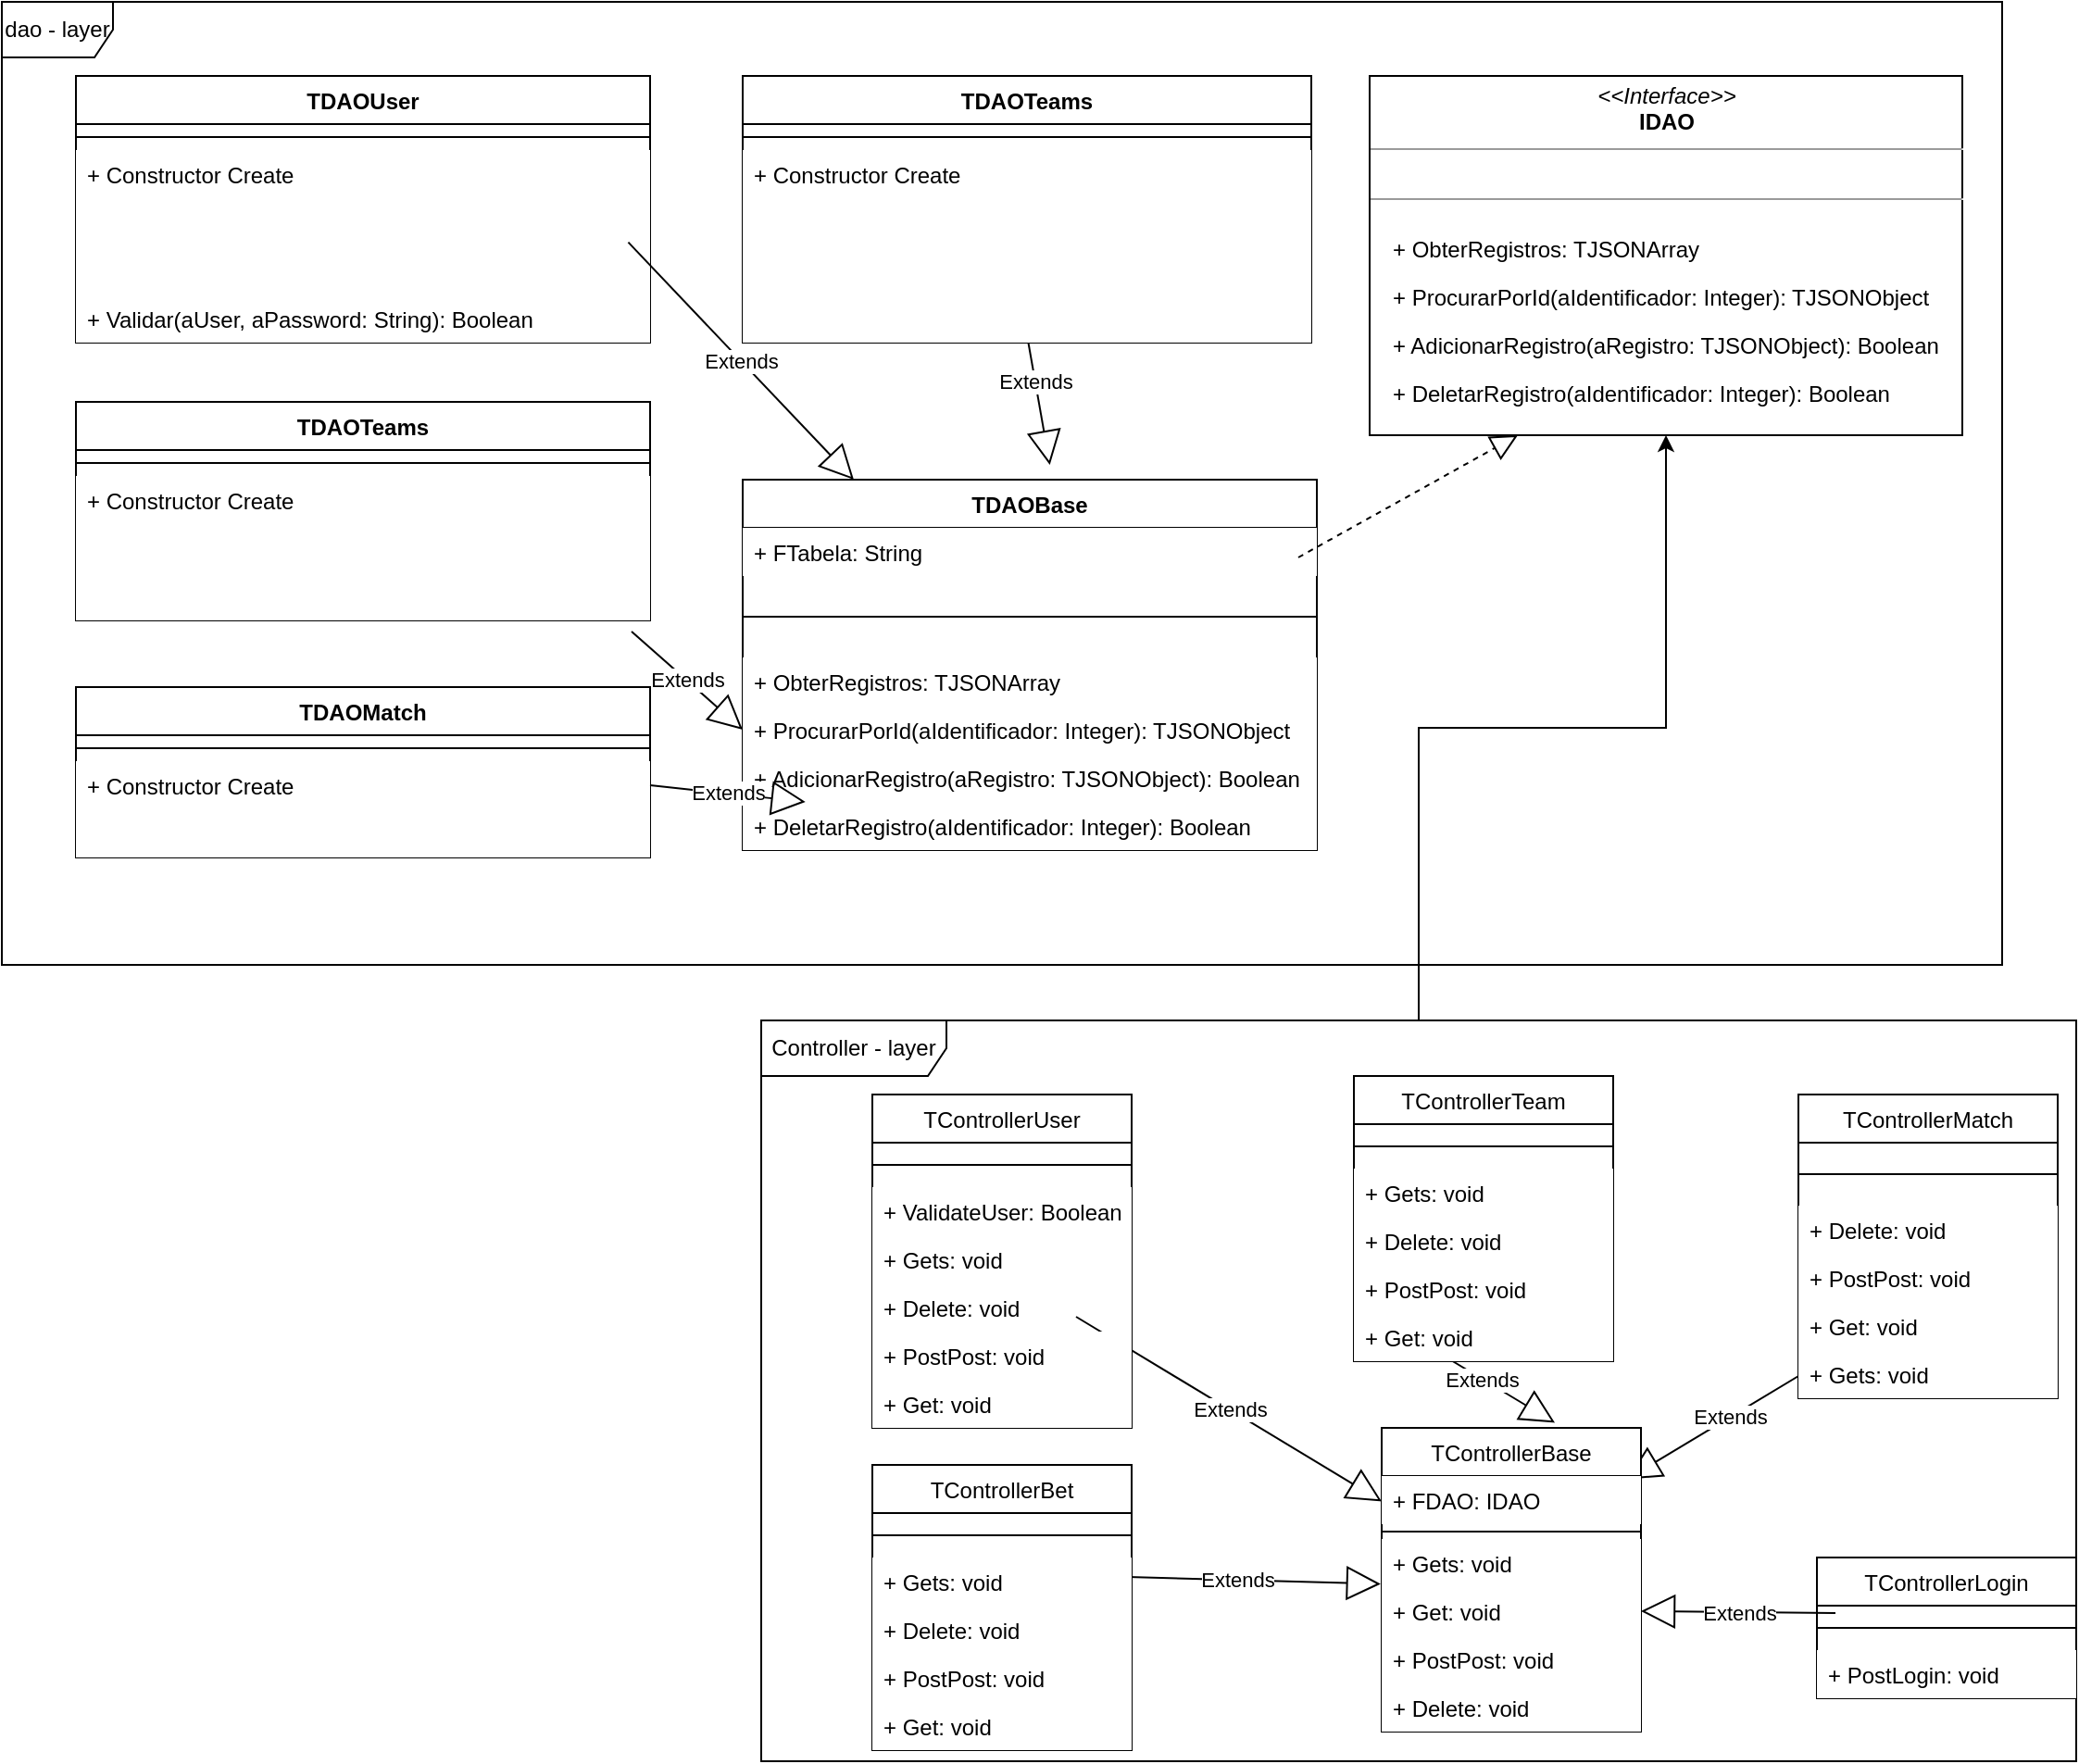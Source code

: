<mxfile version="20.8.20" type="device"><diagram name="Página-1" id="R33q4bfliVnX9S0uF5EJ"><mxGraphModel dx="-520" dy="1057" grid="1" gridSize="10" guides="1" tooltips="1" connect="1" arrows="1" fold="1" page="1" pageScale="1" pageWidth="827" pageHeight="1169" math="0" shadow="0"><root><mxCell id="0"/><mxCell id="1" parent="0"/><mxCell id="jGUVnjohcbehVN-JoTiz-1" value="dao - layer" style="shape=umlFrame;whiteSpace=wrap;html=1;pointerEvents=0;" parent="1" vertex="1"><mxGeometry x="2120" y="60" width="1080" height="520" as="geometry"/></mxCell><mxCell id="jGUVnjohcbehVN-JoTiz-2" value="TDAOUser" style="swimlane;fontStyle=1;align=center;verticalAlign=top;childLayout=stackLayout;horizontal=1;startSize=26;horizontalStack=0;resizeParent=1;resizeParentMax=0;resizeLast=0;collapsible=1;marginBottom=0;gradientColor=none;fillColor=default;" parent="1" vertex="1"><mxGeometry x="2160" y="100" width="310" height="144" as="geometry"><mxRectangle x="2160" y="90" width="100" height="30" as="alternateBounds"/></mxGeometry></mxCell><mxCell id="jGUVnjohcbehVN-JoTiz-4" value="" style="line;strokeWidth=1;align=left;verticalAlign=middle;spacingTop=-1;spacingLeft=3;spacingRight=3;rotatable=0;labelPosition=right;points=[];portConstraint=eastwest;strokeColor=default;" parent="jGUVnjohcbehVN-JoTiz-2" vertex="1"><mxGeometry y="26" width="310" height="14" as="geometry"/></mxCell><mxCell id="jGUVnjohcbehVN-JoTiz-6" value="+ Constructor Create" style="text;strokeColor=none;fillColor=default;align=left;verticalAlign=top;spacingLeft=4;spacingRight=4;overflow=hidden;rotatable=0;points=[[0,0.5],[1,0.5]];portConstraint=eastwest;" parent="jGUVnjohcbehVN-JoTiz-2" vertex="1"><mxGeometry y="40" width="310" height="26" as="geometry"/></mxCell><mxCell id="jGUVnjohcbehVN-JoTiz-7" value="" style="text;strokeColor=none;fillColor=default;align=left;verticalAlign=top;spacingLeft=4;spacingRight=4;overflow=hidden;rotatable=0;points=[[0,0.5],[1,0.5]];portConstraint=eastwest;" parent="jGUVnjohcbehVN-JoTiz-2" vertex="1"><mxGeometry y="66" width="310" height="26" as="geometry"/></mxCell><mxCell id="jGUVnjohcbehVN-JoTiz-8" value="" style="text;strokeColor=none;fillColor=default;align=left;verticalAlign=top;spacingLeft=4;spacingRight=4;overflow=hidden;rotatable=0;points=[[0,0.5],[1,0.5]];portConstraint=eastwest;" parent="jGUVnjohcbehVN-JoTiz-2" vertex="1"><mxGeometry y="92" width="310" height="26" as="geometry"/></mxCell><mxCell id="jGUVnjohcbehVN-JoTiz-9" value="+ Validar(aUser, aPassword: String): Boolean" style="text;strokeColor=none;fillColor=default;align=left;verticalAlign=top;spacingLeft=4;spacingRight=4;overflow=hidden;rotatable=0;points=[[0,0.5],[1,0.5]];portConstraint=eastwest;" parent="jGUVnjohcbehVN-JoTiz-2" vertex="1"><mxGeometry y="118" width="310" height="26" as="geometry"/></mxCell><mxCell id="jGUVnjohcbehVN-JoTiz-10" value="TDAOTeams" style="swimlane;fontStyle=1;align=center;verticalAlign=top;childLayout=stackLayout;horizontal=1;startSize=26;horizontalStack=0;resizeParent=1;resizeParentMax=0;resizeLast=0;collapsible=1;marginBottom=0;" parent="1" vertex="1"><mxGeometry x="2160" y="276" width="310" height="118" as="geometry"/></mxCell><mxCell id="jGUVnjohcbehVN-JoTiz-11" value="" style="line;strokeWidth=1;fillColor=none;align=left;verticalAlign=middle;spacingTop=-1;spacingLeft=3;spacingRight=3;rotatable=0;labelPosition=right;points=[];portConstraint=eastwest;strokeColor=inherit;" parent="jGUVnjohcbehVN-JoTiz-10" vertex="1"><mxGeometry y="26" width="310" height="14" as="geometry"/></mxCell><mxCell id="jGUVnjohcbehVN-JoTiz-13" value="+ Constructor Create" style="text;strokeColor=none;fillColor=default;align=left;verticalAlign=top;spacingLeft=4;spacingRight=4;overflow=hidden;rotatable=0;points=[[0,0.5],[1,0.5]];portConstraint=eastwest;" parent="jGUVnjohcbehVN-JoTiz-10" vertex="1"><mxGeometry y="40" width="310" height="26" as="geometry"/></mxCell><mxCell id="jGUVnjohcbehVN-JoTiz-14" value="" style="text;strokeColor=none;fillColor=default;align=left;verticalAlign=top;spacingLeft=4;spacingRight=4;overflow=hidden;rotatable=0;points=[[0,0.5],[1,0.5]];portConstraint=eastwest;" parent="jGUVnjohcbehVN-JoTiz-10" vertex="1"><mxGeometry y="66" width="310" height="26" as="geometry"/></mxCell><mxCell id="jGUVnjohcbehVN-JoTiz-88" value="Extends" style="endArrow=block;endSize=16;endFill=0;html=1;rounded=0;entryX=0;entryY=0.5;entryDx=0;entryDy=0;" parent="jGUVnjohcbehVN-JoTiz-10" target="jGUVnjohcbehVN-JoTiz-78" edge="1"><mxGeometry width="160" relative="1" as="geometry"><mxPoint x="300" y="124" as="sourcePoint"/><mxPoint x="460" y="124" as="targetPoint"/></mxGeometry></mxCell><mxCell id="jGUVnjohcbehVN-JoTiz-15" value="" style="text;strokeColor=none;fillColor=default;align=left;verticalAlign=top;spacingLeft=4;spacingRight=4;overflow=hidden;rotatable=0;points=[[0,0.5],[1,0.5]];portConstraint=eastwest;" parent="jGUVnjohcbehVN-JoTiz-10" vertex="1"><mxGeometry y="92" width="310" height="26" as="geometry"/></mxCell><mxCell id="jGUVnjohcbehVN-JoTiz-17" value="TDAOMatch" style="swimlane;fontStyle=1;align=center;verticalAlign=top;childLayout=stackLayout;horizontal=1;startSize=26;horizontalStack=0;resizeParent=1;resizeParentMax=0;resizeLast=0;collapsible=1;marginBottom=0;" parent="1" vertex="1"><mxGeometry x="2160" y="430" width="310" height="92" as="geometry"/></mxCell><mxCell id="jGUVnjohcbehVN-JoTiz-18" value="" style="line;strokeWidth=1;fillColor=none;align=left;verticalAlign=middle;spacingTop=-1;spacingLeft=3;spacingRight=3;rotatable=0;labelPosition=right;points=[];portConstraint=eastwest;strokeColor=inherit;" parent="jGUVnjohcbehVN-JoTiz-17" vertex="1"><mxGeometry y="26" width="310" height="14" as="geometry"/></mxCell><mxCell id="jGUVnjohcbehVN-JoTiz-20" value="+ Constructor Create" style="text;strokeColor=none;fillColor=default;align=left;verticalAlign=top;spacingLeft=4;spacingRight=4;overflow=hidden;rotatable=0;points=[[0,0.5],[1,0.5]];portConstraint=eastwest;" parent="jGUVnjohcbehVN-JoTiz-17" vertex="1"><mxGeometry y="40" width="310" height="26" as="geometry"/></mxCell><mxCell id="jGUVnjohcbehVN-JoTiz-21" value="" style="text;strokeColor=none;fillColor=default;align=left;verticalAlign=top;spacingLeft=4;spacingRight=4;overflow=hidden;rotatable=0;points=[[0,0.5],[1,0.5]];portConstraint=eastwest;" parent="jGUVnjohcbehVN-JoTiz-17" vertex="1"><mxGeometry y="66" width="310" height="26" as="geometry"/></mxCell><mxCell id="jGUVnjohcbehVN-JoTiz-24" value="TDAOTeams" style="swimlane;fontStyle=1;align=center;verticalAlign=top;childLayout=stackLayout;horizontal=1;startSize=26;horizontalStack=0;resizeParent=1;resizeParentMax=0;resizeLast=0;collapsible=1;marginBottom=0;" parent="1" vertex="1"><mxGeometry x="2520" y="100" width="307" height="144" as="geometry"/></mxCell><mxCell id="jGUVnjohcbehVN-JoTiz-25" value="" style="line;strokeWidth=1;fillColor=none;align=left;verticalAlign=middle;spacingTop=-1;spacingLeft=3;spacingRight=3;rotatable=0;labelPosition=right;points=[];portConstraint=eastwest;strokeColor=inherit;" parent="jGUVnjohcbehVN-JoTiz-24" vertex="1"><mxGeometry y="26" width="307" height="14" as="geometry"/></mxCell><mxCell id="jGUVnjohcbehVN-JoTiz-26" value="+ Constructor Create" style="text;strokeColor=none;fillColor=default;align=left;verticalAlign=top;spacingLeft=4;spacingRight=4;overflow=hidden;rotatable=0;points=[[0,0.5],[1,0.5]];portConstraint=eastwest;" parent="jGUVnjohcbehVN-JoTiz-24" vertex="1"><mxGeometry y="40" width="307" height="26" as="geometry"/></mxCell><mxCell id="jGUVnjohcbehVN-JoTiz-27" value="" style="text;strokeColor=none;fillColor=default;align=left;verticalAlign=top;spacingLeft=4;spacingRight=4;overflow=hidden;rotatable=0;points=[[0,0.5],[1,0.5]];portConstraint=eastwest;" parent="jGUVnjohcbehVN-JoTiz-24" vertex="1"><mxGeometry y="66" width="307" height="26" as="geometry"/></mxCell><mxCell id="jGUVnjohcbehVN-JoTiz-28" value="" style="text;strokeColor=none;fillColor=default;align=left;verticalAlign=top;spacingLeft=4;spacingRight=4;overflow=hidden;rotatable=0;points=[[0,0.5],[1,0.5]];portConstraint=eastwest;" parent="jGUVnjohcbehVN-JoTiz-24" vertex="1"><mxGeometry y="92" width="307" height="26" as="geometry"/></mxCell><mxCell id="jGUVnjohcbehVN-JoTiz-86" value="Extends" style="endArrow=block;endSize=16;endFill=0;html=1;rounded=0;entryX=0.535;entryY=-0.04;entryDx=0;entryDy=0;entryPerimeter=0;" parent="jGUVnjohcbehVN-JoTiz-24" target="jGUVnjohcbehVN-JoTiz-75" edge="1"><mxGeometry width="160" relative="1" as="geometry"><mxPoint x="150" y="120" as="sourcePoint"/><mxPoint x="310" y="120" as="targetPoint"/></mxGeometry></mxCell><mxCell id="jGUVnjohcbehVN-JoTiz-29" value="" style="text;strokeColor=none;fillColor=default;align=left;verticalAlign=top;spacingLeft=4;spacingRight=4;overflow=hidden;rotatable=0;points=[[0,0.5],[1,0.5]];portConstraint=eastwest;" parent="jGUVnjohcbehVN-JoTiz-24" vertex="1"><mxGeometry y="118" width="307" height="26" as="geometry"/></mxCell><mxCell id="jGUVnjohcbehVN-JoTiz-31" value="&lt;p style=&quot;margin:0px;margin-top:4px;text-align:center;&quot;&gt;&lt;i&gt;&amp;lt;&amp;lt;Interface&amp;gt;&amp;gt;&lt;/i&gt;&lt;br&gt;&lt;b&gt;IDAO&lt;/b&gt;&lt;/p&gt;&lt;hr size=&quot;1&quot;&gt;&lt;p style=&quot;margin:0px;margin-left:4px;&quot;&gt;&lt;br&gt;&lt;/p&gt;&lt;hr size=&quot;1&quot;&gt;&lt;p style=&quot;margin:0px;margin-left:4px;&quot;&gt;&lt;br&gt;&lt;/p&gt;" style="verticalAlign=top;align=left;overflow=fill;fontSize=12;fontFamily=Helvetica;html=1;" parent="1" vertex="1"><mxGeometry x="2858.5" y="100" width="320" height="194" as="geometry"/></mxCell><mxCell id="jGUVnjohcbehVN-JoTiz-32" value="+ ObterRegistros: TJSONArray" style="text;strokeColor=none;fillColor=none;align=left;verticalAlign=top;spacingLeft=4;spacingRight=4;overflow=hidden;rotatable=0;points=[[0,0.5],[1,0.5]];portConstraint=eastwest;" parent="1" vertex="1"><mxGeometry x="2865" y="180" width="307" height="26" as="geometry"/></mxCell><mxCell id="jGUVnjohcbehVN-JoTiz-33" value="+ ProcurarPorId(aIdentificador: Integer): TJSONObject" style="text;strokeColor=none;fillColor=none;align=left;verticalAlign=top;spacingLeft=4;spacingRight=4;overflow=hidden;rotatable=0;points=[[0,0.5],[1,0.5]];portConstraint=eastwest;" parent="1" vertex="1"><mxGeometry x="2865" y="206" width="307" height="26" as="geometry"/></mxCell><mxCell id="jGUVnjohcbehVN-JoTiz-34" value="+ AdicionarRegistro(aRegistro: TJSONObject): Boolean" style="text;strokeColor=none;fillColor=none;align=left;verticalAlign=top;spacingLeft=4;spacingRight=4;overflow=hidden;rotatable=0;points=[[0,0.5],[1,0.5]];portConstraint=eastwest;" parent="1" vertex="1"><mxGeometry x="2865" y="232" width="307" height="26" as="geometry"/></mxCell><mxCell id="jGUVnjohcbehVN-JoTiz-35" value="+ DeletarRegistro(aIdentificador: Integer): Boolean" style="text;strokeColor=none;fillColor=none;align=left;verticalAlign=top;spacingLeft=4;spacingRight=4;overflow=hidden;rotatable=0;points=[[0,0.5],[1,0.5]];portConstraint=eastwest;" parent="1" vertex="1"><mxGeometry x="2865" y="258" width="307" height="26" as="geometry"/></mxCell><mxCell id="jGUVnjohcbehVN-JoTiz-73" style="edgeStyle=orthogonalEdgeStyle;rounded=0;orthogonalLoop=1;jettySize=auto;html=1;" parent="1" source="jGUVnjohcbehVN-JoTiz-43" target="jGUVnjohcbehVN-JoTiz-31" edge="1"><mxGeometry relative="1" as="geometry"/></mxCell><mxCell id="jGUVnjohcbehVN-JoTiz-43" value="Controller - layer" style="shape=umlFrame;whiteSpace=wrap;html=1;pointerEvents=0;strokeColor=default;fillColor=none;gradientColor=none;width=100;height=30;" parent="1" vertex="1"><mxGeometry x="2530" y="610" width="710" height="400" as="geometry"/></mxCell><mxCell id="jGUVnjohcbehVN-JoTiz-44" value="TControllerUser" style="swimlane;fontStyle=0;childLayout=stackLayout;horizontal=1;startSize=26;fillColor=default;horizontalStack=0;resizeParent=1;resizeParentMax=0;resizeLast=0;collapsible=1;marginBottom=0;strokeColor=default;" parent="1" vertex="1"><mxGeometry x="2590" y="650" width="140" height="180" as="geometry"/></mxCell><mxCell id="J_3pQXycc5PmNYIsD1lM-30" value="" style="line;strokeWidth=1;fillColor=none;align=left;verticalAlign=middle;spacingTop=-1;spacingLeft=3;spacingRight=3;rotatable=0;labelPosition=right;points=[];portConstraint=eastwest;strokeColor=inherit;" vertex="1" parent="jGUVnjohcbehVN-JoTiz-44"><mxGeometry y="26" width="140" height="24" as="geometry"/></mxCell><mxCell id="jGUVnjohcbehVN-JoTiz-45" value="+ ValidateUser: Boolean" style="text;strokeColor=none;fillColor=default;align=left;verticalAlign=top;spacingLeft=4;spacingRight=4;overflow=hidden;rotatable=0;points=[[0,0.5],[1,0.5]];portConstraint=eastwest;" parent="jGUVnjohcbehVN-JoTiz-44" vertex="1"><mxGeometry y="50" width="140" height="26" as="geometry"/></mxCell><mxCell id="J_3pQXycc5PmNYIsD1lM-22" value="+ Gets: void" style="text;strokeColor=none;fillColor=default;align=left;verticalAlign=top;spacingLeft=4;spacingRight=4;overflow=hidden;rotatable=0;points=[[0,0.5],[1,0.5]];portConstraint=eastwest;" vertex="1" parent="jGUVnjohcbehVN-JoTiz-44"><mxGeometry y="76" width="140" height="26" as="geometry"/></mxCell><mxCell id="J_3pQXycc5PmNYIsD1lM-25" value="+ Delete: void" style="text;strokeColor=none;fillColor=default;align=left;verticalAlign=top;spacingLeft=4;spacingRight=4;overflow=hidden;rotatable=0;points=[[0,0.5],[1,0.5]];portConstraint=eastwest;" vertex="1" parent="jGUVnjohcbehVN-JoTiz-44"><mxGeometry y="102" width="140" height="26" as="geometry"/></mxCell><mxCell id="J_3pQXycc5PmNYIsD1lM-35" value="Extends" style="endArrow=block;endSize=16;endFill=0;html=1;rounded=0;" edge="1" parent="jGUVnjohcbehVN-JoTiz-44" target="J_3pQXycc5PmNYIsD1lM-1"><mxGeometry width="160" relative="1" as="geometry"><mxPoint x="110" y="120" as="sourcePoint"/><mxPoint x="270" y="120" as="targetPoint"/></mxGeometry></mxCell><mxCell id="J_3pQXycc5PmNYIsD1lM-24" value="+ PostPost: void" style="text;strokeColor=none;fillColor=default;align=left;verticalAlign=top;spacingLeft=4;spacingRight=4;overflow=hidden;rotatable=0;points=[[0,0.5],[1,0.5]];portConstraint=eastwest;" vertex="1" parent="jGUVnjohcbehVN-JoTiz-44"><mxGeometry y="128" width="140" height="26" as="geometry"/></mxCell><mxCell id="J_3pQXycc5PmNYIsD1lM-23" value="+ Get: void" style="text;strokeColor=none;fillColor=default;align=left;verticalAlign=top;spacingLeft=4;spacingRight=4;overflow=hidden;rotatable=0;points=[[0,0.5],[1,0.5]];portConstraint=eastwest;" vertex="1" parent="jGUVnjohcbehVN-JoTiz-44"><mxGeometry y="154" width="140" height="26" as="geometry"/></mxCell><mxCell id="jGUVnjohcbehVN-JoTiz-51" value="TControllerBet" style="swimlane;fontStyle=0;childLayout=stackLayout;horizontal=1;startSize=26;fillColor=default;horizontalStack=0;resizeParent=1;resizeParentMax=0;resizeLast=0;collapsible=1;marginBottom=0;strokeColor=default;" parent="1" vertex="1"><mxGeometry x="2590" y="850" width="140" height="154" as="geometry"/></mxCell><mxCell id="J_3pQXycc5PmNYIsD1lM-31" value="" style="line;strokeWidth=1;fillColor=none;align=left;verticalAlign=middle;spacingTop=-1;spacingLeft=3;spacingRight=3;rotatable=0;labelPosition=right;points=[];portConstraint=eastwest;strokeColor=inherit;" vertex="1" parent="jGUVnjohcbehVN-JoTiz-51"><mxGeometry y="26" width="140" height="24" as="geometry"/></mxCell><mxCell id="J_3pQXycc5PmNYIsD1lM-36" value="Extends" style="endArrow=block;endSize=16;endFill=0;html=1;rounded=0;entryX=-0.004;entryY=0.934;entryDx=0;entryDy=0;entryPerimeter=0;" edge="1" parent="jGUVnjohcbehVN-JoTiz-51" target="J_3pQXycc5PmNYIsD1lM-2"><mxGeometry width="160" relative="1" as="geometry"><mxPoint x="120" y="60" as="sourcePoint"/><mxPoint x="280" y="60" as="targetPoint"/></mxGeometry></mxCell><mxCell id="J_3pQXycc5PmNYIsD1lM-26" value="+ Gets: void" style="text;strokeColor=none;fillColor=default;align=left;verticalAlign=top;spacingLeft=4;spacingRight=4;overflow=hidden;rotatable=0;points=[[0,0.5],[1,0.5]];portConstraint=eastwest;" vertex="1" parent="jGUVnjohcbehVN-JoTiz-51"><mxGeometry y="50" width="140" height="26" as="geometry"/></mxCell><mxCell id="J_3pQXycc5PmNYIsD1lM-29" value="+ Delete: void" style="text;strokeColor=none;fillColor=default;align=left;verticalAlign=top;spacingLeft=4;spacingRight=4;overflow=hidden;rotatable=0;points=[[0,0.5],[1,0.5]];portConstraint=eastwest;" vertex="1" parent="jGUVnjohcbehVN-JoTiz-51"><mxGeometry y="76" width="140" height="26" as="geometry"/></mxCell><mxCell id="J_3pQXycc5PmNYIsD1lM-28" value="+ PostPost: void" style="text;strokeColor=none;fillColor=default;align=left;verticalAlign=top;spacingLeft=4;spacingRight=4;overflow=hidden;rotatable=0;points=[[0,0.5],[1,0.5]];portConstraint=eastwest;" vertex="1" parent="jGUVnjohcbehVN-JoTiz-51"><mxGeometry y="102" width="140" height="26" as="geometry"/></mxCell><mxCell id="J_3pQXycc5PmNYIsD1lM-27" value="+ Get: void" style="text;strokeColor=none;fillColor=default;align=left;verticalAlign=top;spacingLeft=4;spacingRight=4;overflow=hidden;rotatable=0;points=[[0,0.5],[1,0.5]];portConstraint=eastwest;" vertex="1" parent="jGUVnjohcbehVN-JoTiz-51"><mxGeometry y="128" width="140" height="26" as="geometry"/></mxCell><mxCell id="jGUVnjohcbehVN-JoTiz-57" value="TControllerTeam" style="swimlane;fontStyle=0;childLayout=stackLayout;horizontal=1;startSize=26;fillColor=default;horizontalStack=0;resizeParent=1;resizeParentMax=0;resizeLast=0;collapsible=1;marginBottom=0;strokeColor=default;" parent="1" vertex="1"><mxGeometry x="2850" y="640" width="140" height="154" as="geometry"/></mxCell><mxCell id="J_3pQXycc5PmNYIsD1lM-32" value="" style="line;strokeWidth=1;fillColor=none;align=left;verticalAlign=middle;spacingTop=-1;spacingLeft=3;spacingRight=3;rotatable=0;labelPosition=right;points=[];portConstraint=eastwest;strokeColor=inherit;" vertex="1" parent="jGUVnjohcbehVN-JoTiz-57"><mxGeometry y="26" width="140" height="24" as="geometry"/></mxCell><mxCell id="J_3pQXycc5PmNYIsD1lM-18" value="+ Gets: void" style="text;strokeColor=none;fillColor=default;align=left;verticalAlign=top;spacingLeft=4;spacingRight=4;overflow=hidden;rotatable=0;points=[[0,0.5],[1,0.5]];portConstraint=eastwest;" vertex="1" parent="jGUVnjohcbehVN-JoTiz-57"><mxGeometry y="50" width="140" height="26" as="geometry"/></mxCell><mxCell id="J_3pQXycc5PmNYIsD1lM-21" value="+ Delete: void" style="text;strokeColor=none;fillColor=default;align=left;verticalAlign=top;spacingLeft=4;spacingRight=4;overflow=hidden;rotatable=0;points=[[0,0.5],[1,0.5]];portConstraint=eastwest;" vertex="1" parent="jGUVnjohcbehVN-JoTiz-57"><mxGeometry y="76" width="140" height="26" as="geometry"/></mxCell><mxCell id="J_3pQXycc5PmNYIsD1lM-20" value="+ PostPost: void" style="text;strokeColor=none;fillColor=default;align=left;verticalAlign=top;spacingLeft=4;spacingRight=4;overflow=hidden;rotatable=0;points=[[0,0.5],[1,0.5]];portConstraint=eastwest;" vertex="1" parent="jGUVnjohcbehVN-JoTiz-57"><mxGeometry y="102" width="140" height="26" as="geometry"/></mxCell><mxCell id="J_3pQXycc5PmNYIsD1lM-38" value="Extends" style="endArrow=block;endSize=16;endFill=0;html=1;rounded=0;entryX=0.668;entryY=-0.017;entryDx=0;entryDy=0;entryPerimeter=0;" edge="1" parent="jGUVnjohcbehVN-JoTiz-57" target="J_3pQXycc5PmNYIsD1lM-1"><mxGeometry width="160" relative="1" as="geometry"><mxPoint x="30" y="140" as="sourcePoint"/><mxPoint x="190" y="140" as="targetPoint"/></mxGeometry></mxCell><mxCell id="J_3pQXycc5PmNYIsD1lM-19" value="+ Get: void" style="text;strokeColor=none;fillColor=default;align=left;verticalAlign=top;spacingLeft=4;spacingRight=4;overflow=hidden;rotatable=0;points=[[0,0.5],[1,0.5]];portConstraint=eastwest;" vertex="1" parent="jGUVnjohcbehVN-JoTiz-57"><mxGeometry y="128" width="140" height="26" as="geometry"/></mxCell><mxCell id="jGUVnjohcbehVN-JoTiz-62" value="TControllerMatch" style="swimlane;fontStyle=0;childLayout=stackLayout;horizontal=1;startSize=26;fillColor=default;horizontalStack=0;resizeParent=1;resizeParentMax=0;resizeLast=0;collapsible=1;marginBottom=0;strokeColor=default;" parent="1" vertex="1"><mxGeometry x="3090" y="650" width="140" height="164" as="geometry"/></mxCell><mxCell id="J_3pQXycc5PmNYIsD1lM-33" value="" style="line;strokeWidth=1;fillColor=none;align=left;verticalAlign=middle;spacingTop=-1;spacingLeft=3;spacingRight=3;rotatable=0;labelPosition=right;points=[];portConstraint=eastwest;strokeColor=inherit;" vertex="1" parent="jGUVnjohcbehVN-JoTiz-62"><mxGeometry y="26" width="140" height="34" as="geometry"/></mxCell><mxCell id="J_3pQXycc5PmNYIsD1lM-17" value="+ Delete: void" style="text;strokeColor=none;fillColor=default;align=left;verticalAlign=top;spacingLeft=4;spacingRight=4;overflow=hidden;rotatable=0;points=[[0,0.5],[1,0.5]];portConstraint=eastwest;" vertex="1" parent="jGUVnjohcbehVN-JoTiz-62"><mxGeometry y="60" width="140" height="26" as="geometry"/></mxCell><mxCell id="J_3pQXycc5PmNYIsD1lM-16" value="+ PostPost: void" style="text;strokeColor=none;fillColor=default;align=left;verticalAlign=top;spacingLeft=4;spacingRight=4;overflow=hidden;rotatable=0;points=[[0,0.5],[1,0.5]];portConstraint=eastwest;" vertex="1" parent="jGUVnjohcbehVN-JoTiz-62"><mxGeometry y="86" width="140" height="26" as="geometry"/></mxCell><mxCell id="J_3pQXycc5PmNYIsD1lM-15" value="+ Get: void" style="text;strokeColor=none;fillColor=default;align=left;verticalAlign=top;spacingLeft=4;spacingRight=4;overflow=hidden;rotatable=0;points=[[0,0.5],[1,0.5]];portConstraint=eastwest;" vertex="1" parent="jGUVnjohcbehVN-JoTiz-62"><mxGeometry y="112" width="140" height="26" as="geometry"/></mxCell><mxCell id="J_3pQXycc5PmNYIsD1lM-37" value="Extends" style="endArrow=block;endSize=16;endFill=0;html=1;rounded=0;entryX=0.945;entryY=0.07;entryDx=0;entryDy=0;entryPerimeter=0;" edge="1" parent="jGUVnjohcbehVN-JoTiz-62" target="J_3pQXycc5PmNYIsD1lM-12"><mxGeometry width="160" relative="1" as="geometry"><mxPoint x="20" y="140" as="sourcePoint"/><mxPoint x="180" y="140" as="targetPoint"/></mxGeometry></mxCell><mxCell id="J_3pQXycc5PmNYIsD1lM-14" value="+ Gets: void" style="text;strokeColor=none;fillColor=default;align=left;verticalAlign=top;spacingLeft=4;spacingRight=4;overflow=hidden;rotatable=0;points=[[0,0.5],[1,0.5]];portConstraint=eastwest;" vertex="1" parent="jGUVnjohcbehVN-JoTiz-62"><mxGeometry y="138" width="140" height="26" as="geometry"/></mxCell><mxCell id="jGUVnjohcbehVN-JoTiz-68" value="TControllerLogin" style="swimlane;fontStyle=0;childLayout=stackLayout;horizontal=1;startSize=26;fillColor=default;horizontalStack=0;resizeParent=1;resizeParentMax=0;resizeLast=0;collapsible=1;marginBottom=0;strokeColor=default;" parent="1" vertex="1"><mxGeometry x="3100" y="900" width="140" height="76" as="geometry"/></mxCell><mxCell id="J_3pQXycc5PmNYIsD1lM-39" value="Extends" style="endArrow=block;endSize=16;endFill=0;html=1;rounded=0;entryX=1;entryY=0.5;entryDx=0;entryDy=0;" edge="1" parent="jGUVnjohcbehVN-JoTiz-68" target="J_3pQXycc5PmNYIsD1lM-3"><mxGeometry width="160" relative="1" as="geometry"><mxPoint x="10" y="30" as="sourcePoint"/><mxPoint x="170" y="30" as="targetPoint"/></mxGeometry></mxCell><mxCell id="J_3pQXycc5PmNYIsD1lM-34" value="" style="line;strokeWidth=1;fillColor=none;align=left;verticalAlign=middle;spacingTop=-1;spacingLeft=3;spacingRight=3;rotatable=0;labelPosition=right;points=[];portConstraint=eastwest;strokeColor=inherit;" vertex="1" parent="jGUVnjohcbehVN-JoTiz-68"><mxGeometry y="26" width="140" height="24" as="geometry"/></mxCell><mxCell id="jGUVnjohcbehVN-JoTiz-71" value="+ PostLogin: void" style="text;strokeColor=none;fillColor=default;align=left;verticalAlign=top;spacingLeft=4;spacingRight=4;overflow=hidden;rotatable=0;points=[[0,0.5],[1,0.5]];portConstraint=eastwest;" parent="jGUVnjohcbehVN-JoTiz-68" vertex="1"><mxGeometry y="50" width="140" height="26" as="geometry"/></mxCell><mxCell id="jGUVnjohcbehVN-JoTiz-75" value="TDAOBase" style="swimlane;fontStyle=1;align=center;verticalAlign=top;childLayout=stackLayout;horizontal=1;startSize=26;horizontalStack=0;resizeParent=1;resizeParentMax=0;resizeLast=0;collapsible=1;marginBottom=0;gradientColor=none;fillColor=default;" parent="1" vertex="1"><mxGeometry x="2520" y="318" width="310" height="200" as="geometry"><mxRectangle x="2160" y="90" width="100" height="30" as="alternateBounds"/></mxGeometry></mxCell><mxCell id="jGUVnjohcbehVN-JoTiz-90" value="+ FTabela: String" style="text;strokeColor=none;fillColor=default;align=left;verticalAlign=top;spacingLeft=4;spacingRight=4;overflow=hidden;rotatable=0;points=[[0,0.5],[1,0.5]];portConstraint=eastwest;" parent="jGUVnjohcbehVN-JoTiz-75" vertex="1"><mxGeometry y="26" width="310" height="26" as="geometry"/></mxCell><mxCell id="J_3pQXycc5PmNYIsD1lM-40" value="" style="endArrow=block;dashed=1;endFill=0;endSize=12;html=1;rounded=0;entryX=0.25;entryY=1;entryDx=0;entryDy=0;" edge="1" parent="jGUVnjohcbehVN-JoTiz-75" target="jGUVnjohcbehVN-JoTiz-31"><mxGeometry width="160" relative="1" as="geometry"><mxPoint x="300" y="42" as="sourcePoint"/><mxPoint x="460" y="42" as="targetPoint"/></mxGeometry></mxCell><mxCell id="jGUVnjohcbehVN-JoTiz-76" value="" style="line;strokeWidth=1;align=left;verticalAlign=middle;spacingTop=-1;spacingLeft=3;spacingRight=3;rotatable=0;labelPosition=right;points=[];portConstraint=eastwest;strokeColor=default;" parent="jGUVnjohcbehVN-JoTiz-75" vertex="1"><mxGeometry y="52" width="310" height="44" as="geometry"/></mxCell><mxCell id="jGUVnjohcbehVN-JoTiz-77" value="+ ObterRegistros: TJSONArray" style="text;strokeColor=none;fillColor=default;align=left;verticalAlign=top;spacingLeft=4;spacingRight=4;overflow=hidden;rotatable=0;points=[[0,0.5],[1,0.5]];portConstraint=eastwest;" parent="jGUVnjohcbehVN-JoTiz-75" vertex="1"><mxGeometry y="96" width="310" height="26" as="geometry"/></mxCell><mxCell id="jGUVnjohcbehVN-JoTiz-78" value="+ ProcurarPorId(aIdentificador: Integer): TJSONObject" style="text;strokeColor=none;fillColor=default;align=left;verticalAlign=top;spacingLeft=4;spacingRight=4;overflow=hidden;rotatable=0;points=[[0,0.5],[1,0.5]];portConstraint=eastwest;" parent="jGUVnjohcbehVN-JoTiz-75" vertex="1"><mxGeometry y="122" width="310" height="26" as="geometry"/></mxCell><mxCell id="jGUVnjohcbehVN-JoTiz-79" value="+ AdicionarRegistro(aRegistro: TJSONObject): Boolean" style="text;strokeColor=none;fillColor=default;align=left;verticalAlign=top;spacingLeft=4;spacingRight=4;overflow=hidden;rotatable=0;points=[[0,0.5],[1,0.5]];portConstraint=eastwest;" parent="jGUVnjohcbehVN-JoTiz-75" vertex="1"><mxGeometry y="148" width="310" height="26" as="geometry"/></mxCell><mxCell id="jGUVnjohcbehVN-JoTiz-80" value="+ DeletarRegistro(aIdentificador: Integer): Boolean" style="text;strokeColor=none;fillColor=default;align=left;verticalAlign=top;spacingLeft=4;spacingRight=4;overflow=hidden;rotatable=0;points=[[0,0.5],[1,0.5]];portConstraint=eastwest;" parent="jGUVnjohcbehVN-JoTiz-75" vertex="1"><mxGeometry y="174" width="310" height="26" as="geometry"/></mxCell><mxCell id="jGUVnjohcbehVN-JoTiz-87" value="Extends" style="endArrow=block;endSize=16;endFill=0;html=1;rounded=0;exitX=0.962;exitY=-0.083;exitDx=0;exitDy=0;exitPerimeter=0;" parent="1" source="jGUVnjohcbehVN-JoTiz-8" target="jGUVnjohcbehVN-JoTiz-75" edge="1"><mxGeometry width="160" relative="1" as="geometry"><mxPoint x="2520" y="280" as="sourcePoint"/><mxPoint x="2680" y="280" as="targetPoint"/></mxGeometry></mxCell><mxCell id="jGUVnjohcbehVN-JoTiz-89" value="Extends" style="endArrow=block;endSize=16;endFill=0;html=1;rounded=0;exitX=1;exitY=0.5;exitDx=0;exitDy=0;" parent="1" source="jGUVnjohcbehVN-JoTiz-20" target="jGUVnjohcbehVN-JoTiz-80" edge="1"><mxGeometry width="160" relative="1" as="geometry"><mxPoint x="2520" y="520" as="sourcePoint"/><mxPoint x="2680" y="520" as="targetPoint"/></mxGeometry></mxCell><mxCell id="J_3pQXycc5PmNYIsD1lM-1" value="TControllerBase" style="swimlane;fontStyle=0;childLayout=stackLayout;horizontal=1;startSize=26;fillColor=default;horizontalStack=0;resizeParent=1;resizeParentMax=0;resizeLast=0;collapsible=1;marginBottom=0;strokeColor=default;" vertex="1" parent="1"><mxGeometry x="2865" y="830" width="140" height="164" as="geometry"/></mxCell><mxCell id="J_3pQXycc5PmNYIsD1lM-12" value="+ FDAO: IDAO" style="text;strokeColor=none;fillColor=default;align=left;verticalAlign=top;spacingLeft=4;spacingRight=4;overflow=hidden;rotatable=0;points=[[0,0.5],[1,0.5]];portConstraint=eastwest;" vertex="1" parent="J_3pQXycc5PmNYIsD1lM-1"><mxGeometry y="26" width="140" height="26" as="geometry"/></mxCell><mxCell id="J_3pQXycc5PmNYIsD1lM-13" value="" style="line;strokeWidth=1;fillColor=none;align=left;verticalAlign=middle;spacingTop=-1;spacingLeft=3;spacingRight=3;rotatable=0;labelPosition=right;points=[];portConstraint=eastwest;strokeColor=inherit;" vertex="1" parent="J_3pQXycc5PmNYIsD1lM-1"><mxGeometry y="52" width="140" height="8" as="geometry"/></mxCell><mxCell id="J_3pQXycc5PmNYIsD1lM-2" value="+ Gets: void" style="text;strokeColor=none;fillColor=default;align=left;verticalAlign=top;spacingLeft=4;spacingRight=4;overflow=hidden;rotatable=0;points=[[0,0.5],[1,0.5]];portConstraint=eastwest;" vertex="1" parent="J_3pQXycc5PmNYIsD1lM-1"><mxGeometry y="60" width="140" height="26" as="geometry"/></mxCell><mxCell id="J_3pQXycc5PmNYIsD1lM-3" value="+ Get: void" style="text;strokeColor=none;fillColor=default;align=left;verticalAlign=top;spacingLeft=4;spacingRight=4;overflow=hidden;rotatable=0;points=[[0,0.5],[1,0.5]];portConstraint=eastwest;" vertex="1" parent="J_3pQXycc5PmNYIsD1lM-1"><mxGeometry y="86" width="140" height="26" as="geometry"/></mxCell><mxCell id="J_3pQXycc5PmNYIsD1lM-4" value="+ PostPost: void" style="text;strokeColor=none;fillColor=default;align=left;verticalAlign=top;spacingLeft=4;spacingRight=4;overflow=hidden;rotatable=0;points=[[0,0.5],[1,0.5]];portConstraint=eastwest;" vertex="1" parent="J_3pQXycc5PmNYIsD1lM-1"><mxGeometry y="112" width="140" height="26" as="geometry"/></mxCell><mxCell id="J_3pQXycc5PmNYIsD1lM-5" value="+ Delete: void" style="text;strokeColor=none;fillColor=default;align=left;verticalAlign=top;spacingLeft=4;spacingRight=4;overflow=hidden;rotatable=0;points=[[0,0.5],[1,0.5]];portConstraint=eastwest;" vertex="1" parent="J_3pQXycc5PmNYIsD1lM-1"><mxGeometry y="138" width="140" height="26" as="geometry"/></mxCell></root></mxGraphModel></diagram></mxfile>